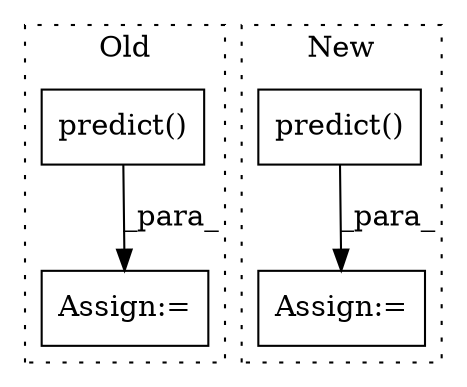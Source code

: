digraph G {
subgraph cluster0 {
1 [label="predict()" a="75" s="2002,2027" l="15,1" shape="box"];
3 [label="Assign:=" a="68" s="1999" l="3" shape="box"];
label = "Old";
style="dotted";
}
subgraph cluster1 {
2 [label="predict()" a="75" s="2062,2093" l="21,1" shape="box"];
4 [label="Assign:=" a="68" s="2059" l="3" shape="box"];
label = "New";
style="dotted";
}
1 -> 3 [label="_para_"];
2 -> 4 [label="_para_"];
}